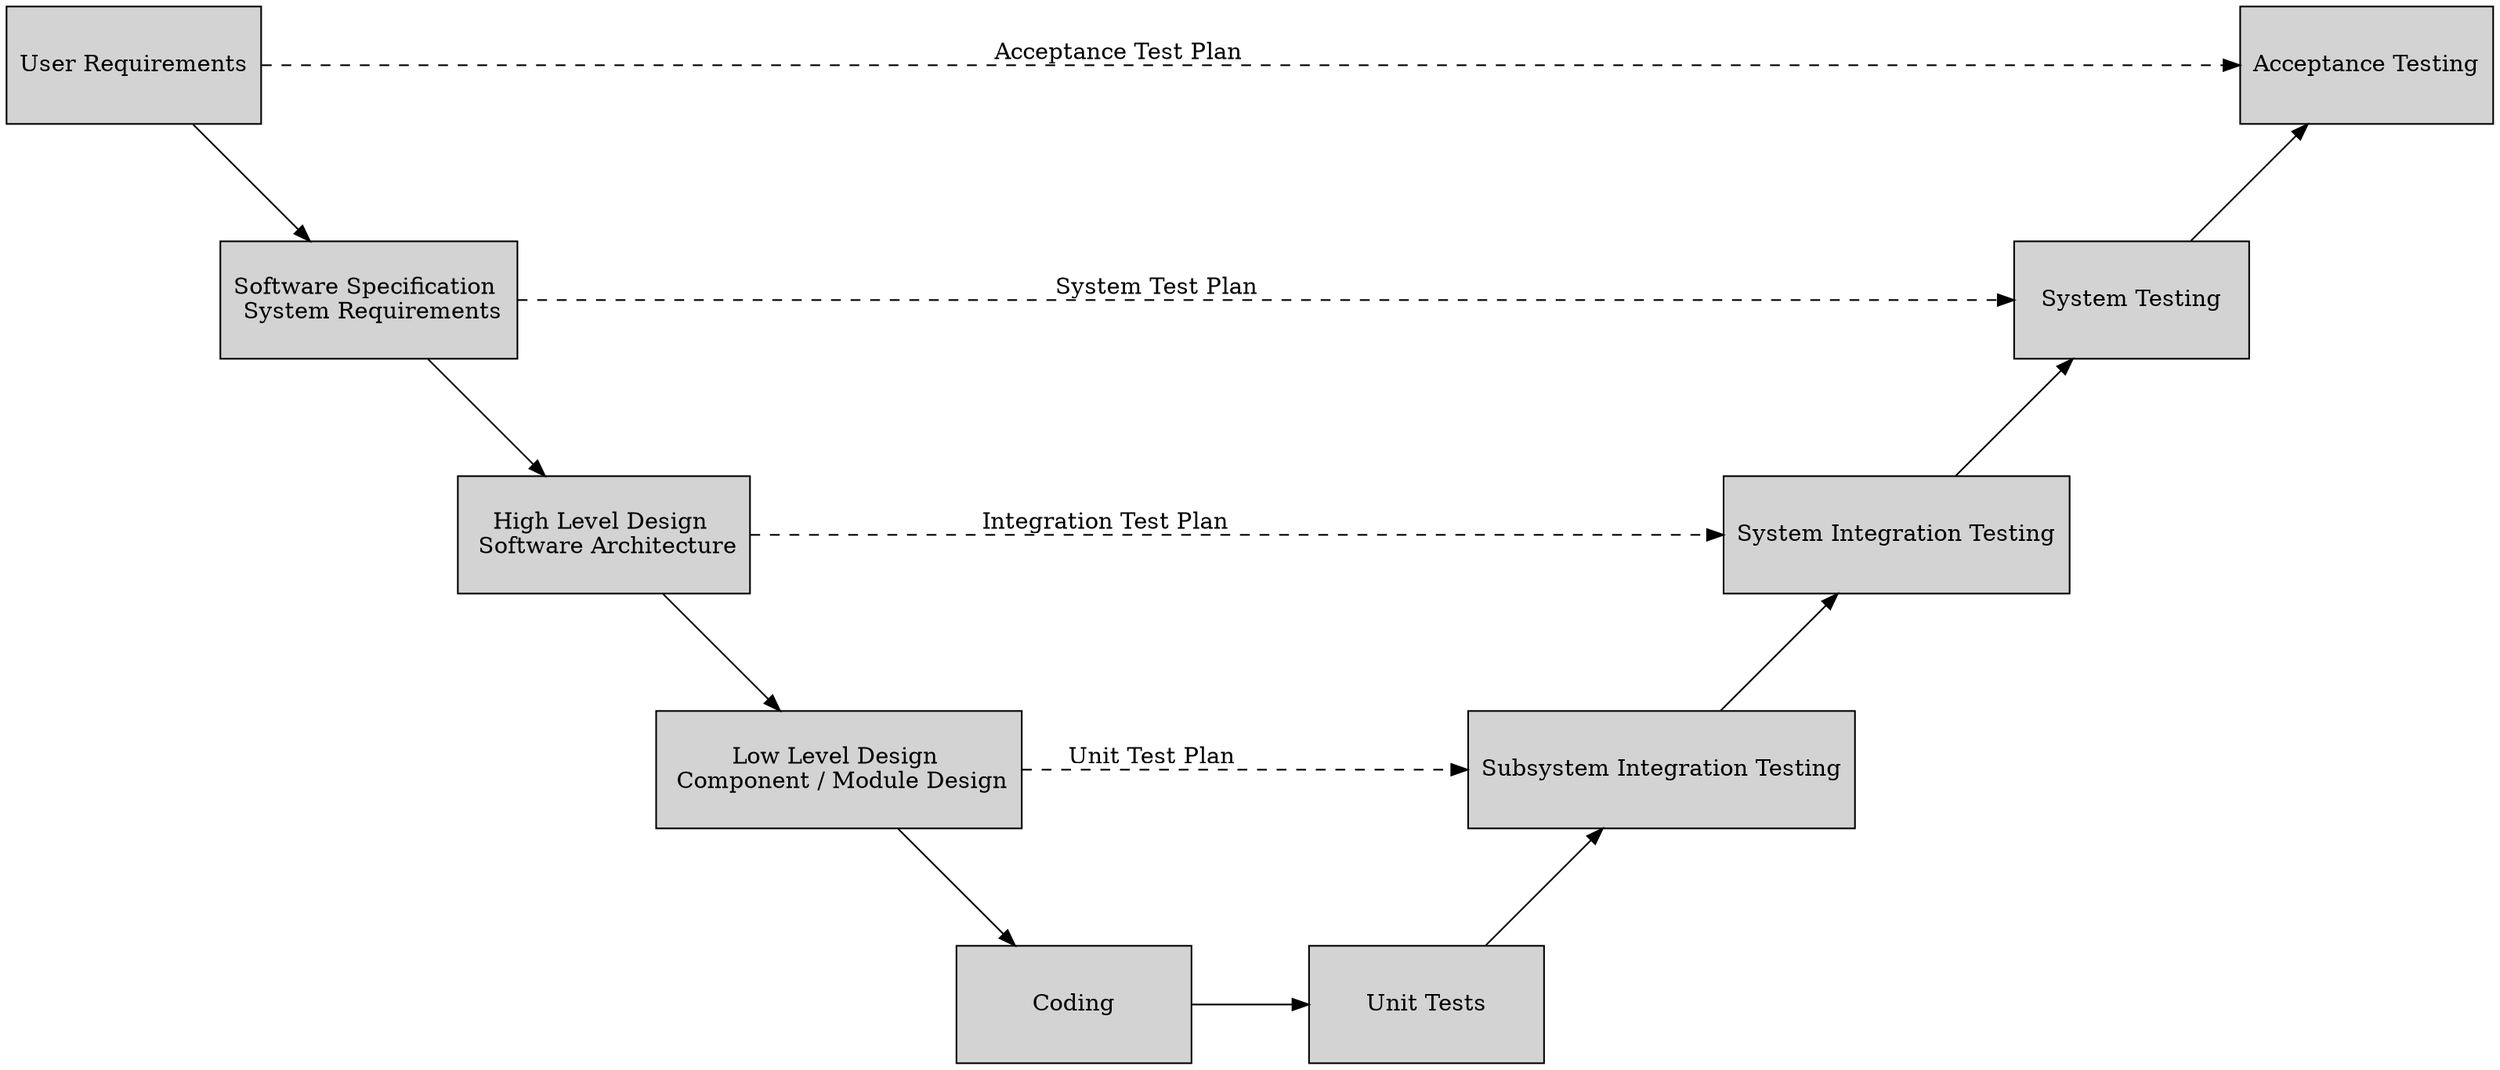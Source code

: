 graph test_pyramid {
  layout="neato";
  rankdir = TB;

  node[shape=box
       style=filled
       fillcolor=lightgrey
       width=2.0
       height=1.0
       pin=true
  ];

  ur      [pos="-8.0,8.0" label="User Requirements"];
  sws     [pos="-6.0,6.0" label="Software Specification \n System Requirements"];
  hld     [pos="-4.0,4.0" label="High Level Design \n Software Architecture"];
  lld     [pos="-2.0,2.0" label="Low Level Design \n Component / Module Design"];
  coding  [pos="0.0,0.0" label="Coding"];
  ut      [pos="3.0,0.0" label="Unit Tests"];
  subit   [pos="5.0,2.0" label="Subsystem Integration Testing"];
  sit     [pos="7.0,4.0" label="System Integration Testing"];
  st      [pos="9.0,6.0" label="System Testing"];
  at      [pos="11.0,8.0" label="Acceptance Testing"];

  ur     -- sws    [dir=forward ];
  sws    -- hld    [dir=forward ];
  hld    -- lld    [dir=forward ];
  lld    -- coding [dir=forward ];
  coding -- ut     [dir=forward ];
  ut     -- subit  [dir=forward ];
  subit  -- sit    [dir=forward ];
  sit    -- st    [dir=forward ];
  st     -- at     [dir=forward ];

  {rank = same; ur; at;}
  {rank = same; sws; st;}
  {rank = same; hld; sit;}
  {rank = same; lld; subit;}
  {rank = same; coding; ut;}

  ur  -- at    [dir=forward style=dashed label="Acceptance Test Plan"];
  sws -- st    [dir=forward style=dashed label="System Test Plan"];
  hld -- sit   [dir=forward style=dashed label="Integration Test Plan" len=3.5];
  lld -- subit [dir=forward style=dashed label="Unit Test Plan" len=2.5];

}

